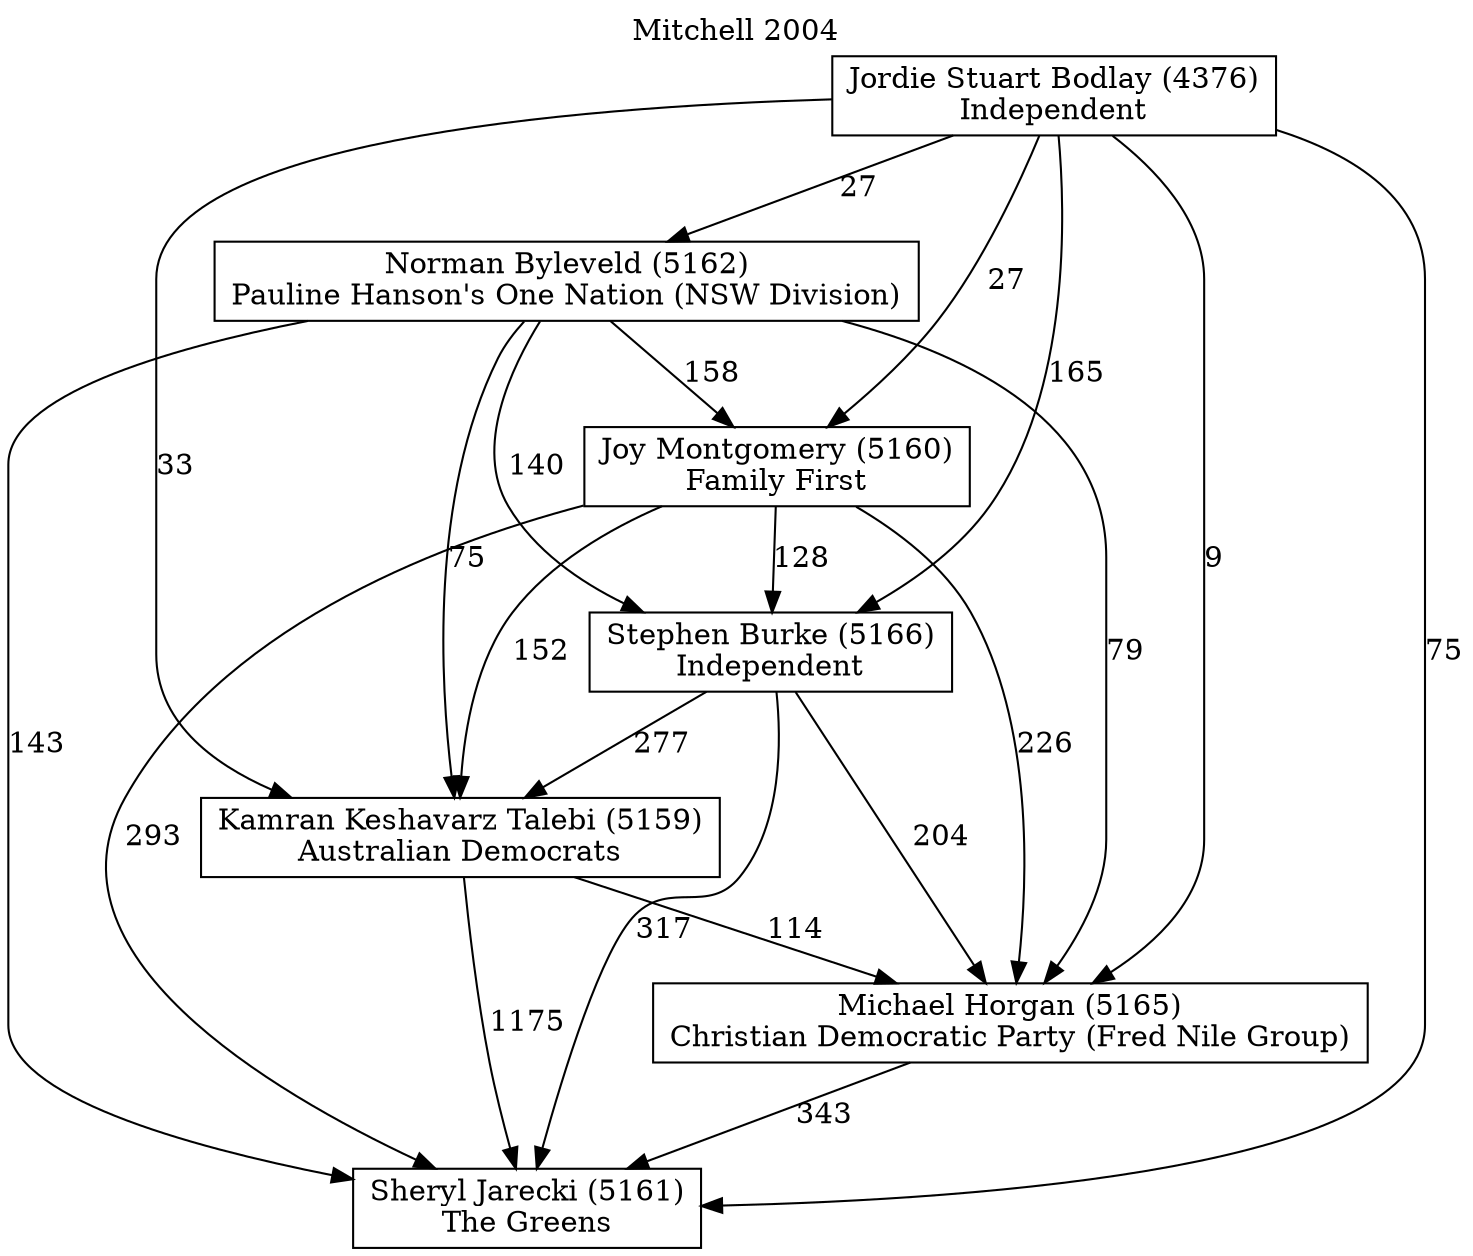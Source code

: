// House preference flow
digraph "Sheryl Jarecki (5161)_Mitchell_2004" {
	graph [label="Mitchell 2004" labelloc=t mclimit=10]
	node [shape=box]
	"Jordie Stuart Bodlay (4376)" [label="Jordie Stuart Bodlay (4376)
Independent"]
	"Joy Montgomery (5160)" [label="Joy Montgomery (5160)
Family First"]
	"Kamran Keshavarz Talebi (5159)" [label="Kamran Keshavarz Talebi (5159)
Australian Democrats"]
	"Michael Horgan (5165)" [label="Michael Horgan (5165)
Christian Democratic Party (Fred Nile Group)"]
	"Norman Byleveld (5162)" [label="Norman Byleveld (5162)
Pauline Hanson's One Nation (NSW Division)"]
	"Sheryl Jarecki (5161)" [label="Sheryl Jarecki (5161)
The Greens"]
	"Stephen Burke (5166)" [label="Stephen Burke (5166)
Independent"]
	"Jordie Stuart Bodlay (4376)" -> "Joy Montgomery (5160)" [label=27]
	"Jordie Stuart Bodlay (4376)" -> "Kamran Keshavarz Talebi (5159)" [label=33]
	"Jordie Stuart Bodlay (4376)" -> "Michael Horgan (5165)" [label=9]
	"Jordie Stuart Bodlay (4376)" -> "Norman Byleveld (5162)" [label=27]
	"Jordie Stuart Bodlay (4376)" -> "Sheryl Jarecki (5161)" [label=75]
	"Jordie Stuart Bodlay (4376)" -> "Stephen Burke (5166)" [label=165]
	"Joy Montgomery (5160)" -> "Kamran Keshavarz Talebi (5159)" [label=152]
	"Joy Montgomery (5160)" -> "Michael Horgan (5165)" [label=226]
	"Joy Montgomery (5160)" -> "Sheryl Jarecki (5161)" [label=293]
	"Joy Montgomery (5160)" -> "Stephen Burke (5166)" [label=128]
	"Kamran Keshavarz Talebi (5159)" -> "Michael Horgan (5165)" [label=114]
	"Kamran Keshavarz Talebi (5159)" -> "Sheryl Jarecki (5161)" [label=1175]
	"Michael Horgan (5165)" -> "Sheryl Jarecki (5161)" [label=343]
	"Norman Byleveld (5162)" -> "Joy Montgomery (5160)" [label=158]
	"Norman Byleveld (5162)" -> "Kamran Keshavarz Talebi (5159)" [label=75]
	"Norman Byleveld (5162)" -> "Michael Horgan (5165)" [label=79]
	"Norman Byleveld (5162)" -> "Sheryl Jarecki (5161)" [label=143]
	"Norman Byleveld (5162)" -> "Stephen Burke (5166)" [label=140]
	"Stephen Burke (5166)" -> "Kamran Keshavarz Talebi (5159)" [label=277]
	"Stephen Burke (5166)" -> "Michael Horgan (5165)" [label=204]
	"Stephen Burke (5166)" -> "Sheryl Jarecki (5161)" [label=317]
}
